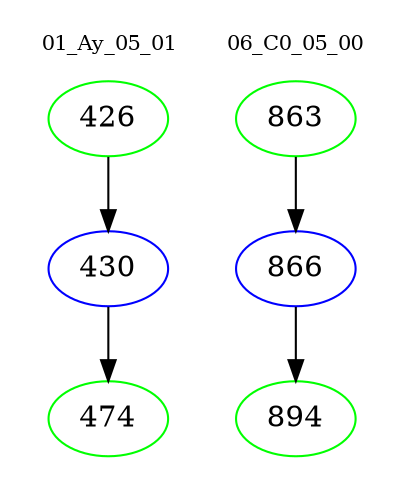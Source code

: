 digraph{
subgraph cluster_0 {
color = white
label = "01_Ay_05_01";
fontsize=10;
T0_426 [label="426", color="green"]
T0_426 -> T0_430 [color="black"]
T0_430 [label="430", color="blue"]
T0_430 -> T0_474 [color="black"]
T0_474 [label="474", color="green"]
}
subgraph cluster_1 {
color = white
label = "06_C0_05_00";
fontsize=10;
T1_863 [label="863", color="green"]
T1_863 -> T1_866 [color="black"]
T1_866 [label="866", color="blue"]
T1_866 -> T1_894 [color="black"]
T1_894 [label="894", color="green"]
}
}
